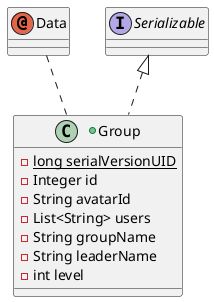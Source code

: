 @startuml
'https://plantuml.com/class-diagram

annotation Data
interface Serializable

+class Group {
- {static}long serialVersionUID
- Integer id
- String avatarId
- List<String> users
- String groupName
- String leaderName
- int level
}

Serializable <|.. Group
Data .. Group

@enduml